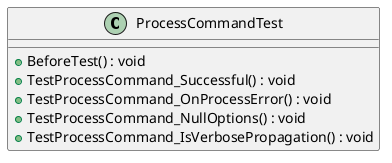@startuml
class ProcessCommandTest {
    + BeforeTest() : void
    + TestProcessCommand_Successful() : void
    + TestProcessCommand_OnProcessError() : void
    + TestProcessCommand_NullOptions() : void
    + TestProcessCommand_IsVerbosePropagation() : void
}
@enduml
